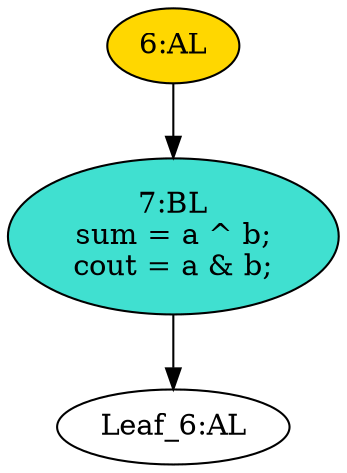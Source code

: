 strict digraph "" {
	node [label="\N"];
	"6:AL"	[ast="<pyverilog.vparser.ast.Always object at 0x7faf9c1a1650>",
		clk_sens=False,
		fillcolor=gold,
		label="6:AL",
		sens="['a', 'b']",
		statements="[]",
		style=filled,
		typ=Always,
		use_var="['a', 'b']"];
	"7:BL"	[ast="<pyverilog.vparser.ast.Block object at 0x7faf9c1a1890>",
		fillcolor=turquoise,
		label="7:BL
sum = a ^ b;
cout = a & b;",
		statements="[<pyverilog.vparser.ast.BlockingSubstitution object at 0x7faf9c1a18d0>, <pyverilog.vparser.ast.BlockingSubstitution object at 0x7faf9c1a1ad0>]",
		style=filled,
		typ=Block];
	"6:AL" -> "7:BL"	[cond="[]",
		lineno=None];
	"Leaf_6:AL"	[def_var="['sum', 'cout']",
		label="Leaf_6:AL"];
	"7:BL" -> "Leaf_6:AL"	[cond="[]",
		lineno=None];
}
